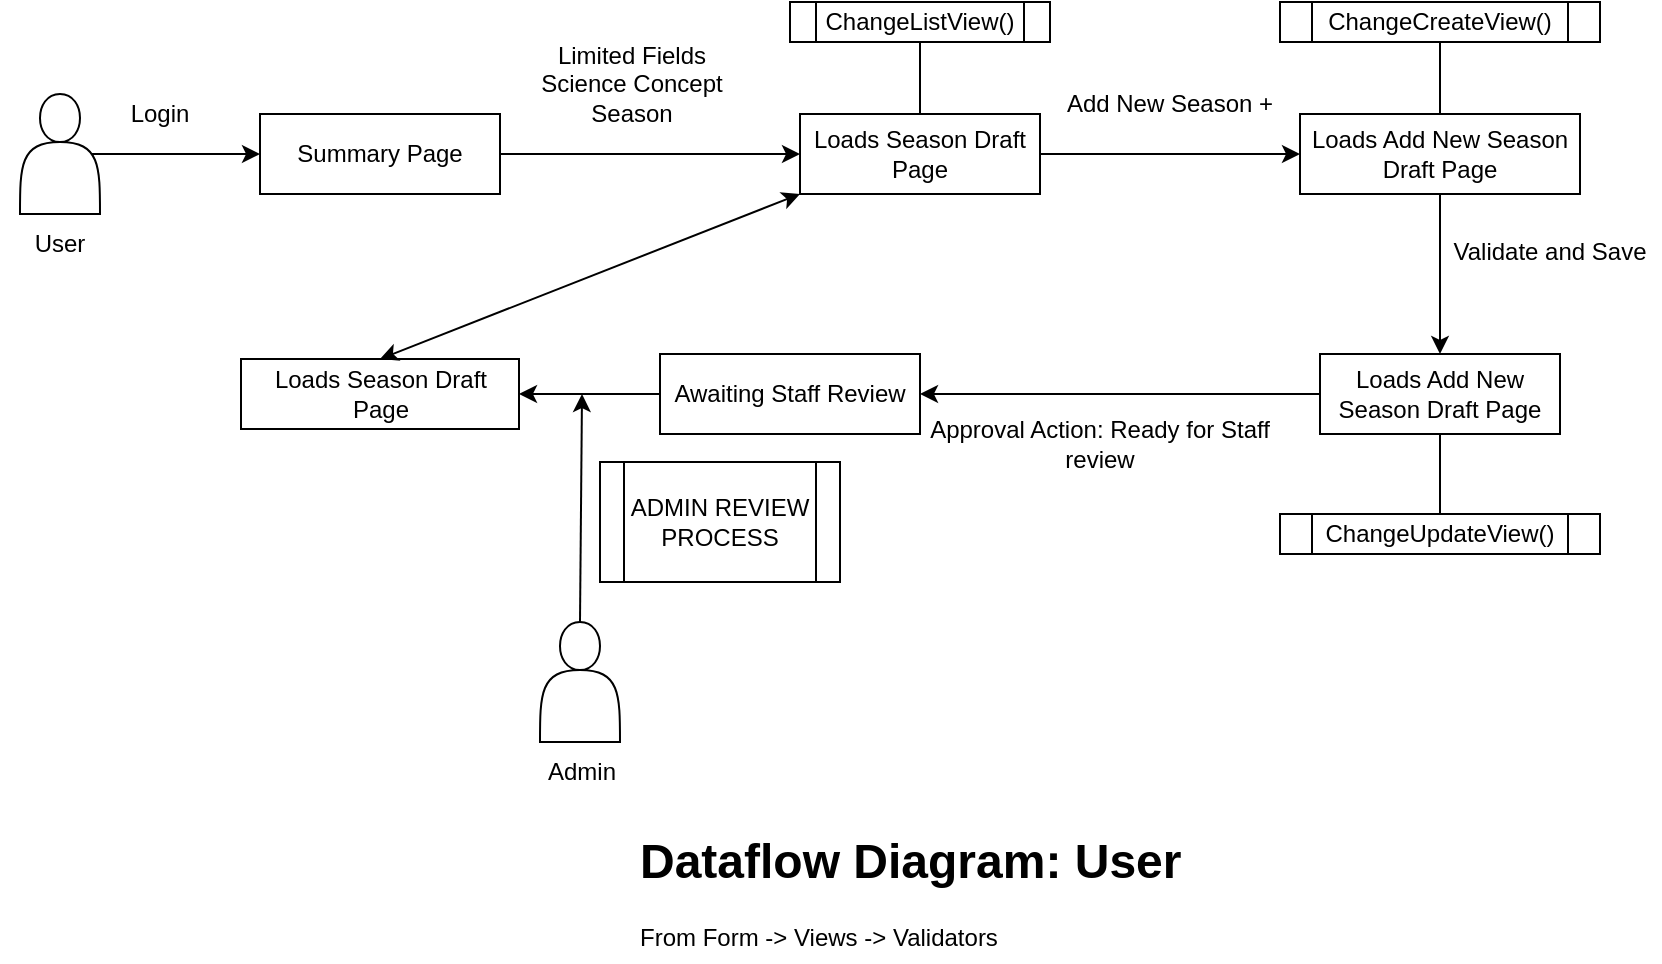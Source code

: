 <mxfile version="20.8.15" type="device"><diagram name="Page-1" id="52a04d89-c75d-2922-d76d-85b35f80e030"><mxGraphModel dx="1114" dy="916" grid="1" gridSize="10" guides="1" tooltips="1" connect="1" arrows="1" fold="1" page="1" pageScale="1" pageWidth="1100" pageHeight="850" background="none" math="0" shadow="0"><root><mxCell id="0"/><mxCell id="1" parent="0"/><mxCell id="x0V4HVZNv1oqKPSI668L-2" value="Summary Page" style="rounded=0;whiteSpace=wrap;html=1;" vertex="1" parent="1"><mxGeometry x="210" y="116" width="120" height="40" as="geometry"/></mxCell><mxCell id="x0V4HVZNv1oqKPSI668L-3" value="" style="endArrow=classic;html=1;rounded=0;entryX=0;entryY=0.5;entryDx=0;entryDy=0;exitX=0.9;exitY=0.5;exitDx=0;exitDy=0;exitPerimeter=0;" edge="1" parent="1" source="x0V4HVZNv1oqKPSI668L-43" target="x0V4HVZNv1oqKPSI668L-2"><mxGeometry width="50" height="50" relative="1" as="geometry"><mxPoint x="105" y="136" as="sourcePoint"/><mxPoint x="230" y="136" as="targetPoint"/></mxGeometry></mxCell><mxCell id="x0V4HVZNv1oqKPSI668L-7" value="Login" style="text;html=1;strokeColor=none;fillColor=none;align=center;verticalAlign=middle;whiteSpace=wrap;rounded=0;" vertex="1" parent="1"><mxGeometry x="130" y="106" width="60" height="20" as="geometry"/></mxCell><mxCell id="x0V4HVZNv1oqKPSI668L-10" value="Loads Season Draft Page" style="rounded=0;whiteSpace=wrap;html=1;" vertex="1" parent="1"><mxGeometry x="480" y="116" width="120" height="40" as="geometry"/></mxCell><mxCell id="x0V4HVZNv1oqKPSI668L-13" value="" style="endArrow=classic;html=1;rounded=0;exitX=0.5;exitY=1;exitDx=0;exitDy=0;entryX=0.5;entryY=0;entryDx=0;entryDy=0;" edge="1" parent="1" source="x0V4HVZNv1oqKPSI668L-16" target="x0V4HVZNv1oqKPSI668L-23"><mxGeometry width="50" height="50" relative="1" as="geometry"><mxPoint x="440" y="380" as="sourcePoint"/><mxPoint x="790" y="195" as="targetPoint"/></mxGeometry></mxCell><mxCell id="x0V4HVZNv1oqKPSI668L-14" value="" style="endArrow=classic;html=1;rounded=0;exitX=1;exitY=0.5;exitDx=0;exitDy=0;entryX=0;entryY=0.5;entryDx=0;entryDy=0;" edge="1" parent="1" source="x0V4HVZNv1oqKPSI668L-2" target="x0V4HVZNv1oqKPSI668L-10"><mxGeometry width="50" height="50" relative="1" as="geometry"><mxPoint x="520" y="406" as="sourcePoint"/><mxPoint x="390" y="136" as="targetPoint"/></mxGeometry></mxCell><mxCell id="x0V4HVZNv1oqKPSI668L-16" value="Loads Add New Season Draft Page" style="rounded=0;whiteSpace=wrap;html=1;" vertex="1" parent="1"><mxGeometry x="730" y="116" width="140" height="40" as="geometry"/></mxCell><mxCell id="x0V4HVZNv1oqKPSI668L-17" value="" style="endArrow=classic;html=1;rounded=0;exitX=1;exitY=0.5;exitDx=0;exitDy=0;entryX=0;entryY=0.5;entryDx=0;entryDy=0;" edge="1" parent="1" source="x0V4HVZNv1oqKPSI668L-10" target="x0V4HVZNv1oqKPSI668L-16"><mxGeometry width="50" height="50" relative="1" as="geometry"><mxPoint x="520" y="406" as="sourcePoint"/><mxPoint x="710" y="136" as="targetPoint"/></mxGeometry></mxCell><mxCell id="x0V4HVZNv1oqKPSI668L-18" value="Limited Fields&lt;br style=&quot;border-color: var(--border-color);&quot;&gt;Science Concept&lt;br style=&quot;border-color: var(--border-color);&quot;&gt;Season" style="text;html=1;strokeColor=none;fillColor=none;align=center;verticalAlign=middle;whiteSpace=wrap;rounded=0;" vertex="1" parent="1"><mxGeometry x="341" y="76" width="110" height="50" as="geometry"/></mxCell><mxCell id="x0V4HVZNv1oqKPSI668L-19" value="Add New Season +" style="text;html=1;strokeColor=none;fillColor=none;align=center;verticalAlign=middle;whiteSpace=wrap;rounded=0;" vertex="1" parent="1"><mxGeometry x="610" y="96" width="110" height="30" as="geometry"/></mxCell><mxCell id="x0V4HVZNv1oqKPSI668L-22" value="Validate and Save" style="text;html=1;strokeColor=none;fillColor=none;align=center;verticalAlign=middle;whiteSpace=wrap;rounded=0;rotation=0;" vertex="1" parent="1"><mxGeometry x="800" y="170" width="110" height="30" as="geometry"/></mxCell><mxCell id="x0V4HVZNv1oqKPSI668L-23" value="Loads Add New Season Draft Page" style="rounded=0;whiteSpace=wrap;html=1;" vertex="1" parent="1"><mxGeometry x="740" y="236" width="120" height="40" as="geometry"/></mxCell><mxCell id="x0V4HVZNv1oqKPSI668L-25" value="Awaiting Staff Review" style="rounded=0;whiteSpace=wrap;html=1;labelBackgroundColor=#ffffff;" vertex="1" parent="1"><mxGeometry x="410" y="236" width="130" height="40" as="geometry"/></mxCell><mxCell id="x0V4HVZNv1oqKPSI668L-26" value="Approval Action: Ready for Staff review" style="text;html=1;strokeColor=none;fillColor=none;align=center;verticalAlign=middle;whiteSpace=wrap;rounded=0;" vertex="1" parent="1"><mxGeometry x="540" y="266" width="180" height="30" as="geometry"/></mxCell><mxCell id="x0V4HVZNv1oqKPSI668L-27" value="" style="endArrow=classic;html=1;rounded=0;exitX=0;exitY=0.5;exitDx=0;exitDy=0;entryX=1;entryY=0.5;entryDx=0;entryDy=0;" edge="1" parent="1" source="x0V4HVZNv1oqKPSI668L-23" target="x0V4HVZNv1oqKPSI668L-25"><mxGeometry width="50" height="50" relative="1" as="geometry"><mxPoint x="520" y="336" as="sourcePoint"/><mxPoint x="570" y="286" as="targetPoint"/></mxGeometry></mxCell><mxCell id="x0V4HVZNv1oqKPSI668L-28" value="User" style="text;html=1;strokeColor=none;fillColor=none;align=center;verticalAlign=middle;whiteSpace=wrap;rounded=0;" vertex="1" parent="1"><mxGeometry x="80" y="166" width="60" height="30" as="geometry"/></mxCell><mxCell id="x0V4HVZNv1oqKPSI668L-30" value="Admin" style="text;html=1;strokeColor=none;fillColor=none;align=center;verticalAlign=middle;whiteSpace=wrap;rounded=0;" vertex="1" parent="1"><mxGeometry x="341" y="430" width="60" height="30" as="geometry"/></mxCell><mxCell id="x0V4HVZNv1oqKPSI668L-32" value="Loads Season Draft Page" style="rounded=0;whiteSpace=wrap;html=1;labelBackgroundColor=#ffffff;" vertex="1" parent="1"><mxGeometry x="200.5" y="238.5" width="139" height="35" as="geometry"/></mxCell><mxCell id="x0V4HVZNv1oqKPSI668L-33" value="" style="endArrow=classic;startArrow=classic;html=1;rounded=0;exitX=0.5;exitY=0;exitDx=0;exitDy=0;entryX=0;entryY=1;entryDx=0;entryDy=0;" edge="1" parent="1" source="x0V4HVZNv1oqKPSI668L-32" target="x0V4HVZNv1oqKPSI668L-10"><mxGeometry width="50" height="50" relative="1" as="geometry"><mxPoint x="520" y="310" as="sourcePoint"/><mxPoint x="570" y="260" as="targetPoint"/></mxGeometry></mxCell><mxCell id="x0V4HVZNv1oqKPSI668L-34" value="" style="endArrow=classic;html=1;rounded=0;exitX=0;exitY=0.5;exitDx=0;exitDy=0;entryX=1;entryY=0.5;entryDx=0;entryDy=0;" edge="1" parent="1" source="x0V4HVZNv1oqKPSI668L-25" target="x0V4HVZNv1oqKPSI668L-32"><mxGeometry width="50" height="50" relative="1" as="geometry"><mxPoint x="520" y="336" as="sourcePoint"/><mxPoint x="570" y="286" as="targetPoint"/></mxGeometry></mxCell><mxCell id="x0V4HVZNv1oqKPSI668L-35" value="" style="endArrow=classic;html=1;rounded=0;exitX=0.5;exitY=0;exitDx=0;exitDy=0;" edge="1" parent="1" source="x0V4HVZNv1oqKPSI668L-44"><mxGeometry width="50" height="50" relative="1" as="geometry"><mxPoint x="371" y="350" as="sourcePoint"/><mxPoint x="371" y="256" as="targetPoint"/></mxGeometry></mxCell><mxCell id="x0V4HVZNv1oqKPSI668L-36" value="ChangeListView()" style="shape=process;whiteSpace=wrap;html=1;backgroundOutline=1;labelBackgroundColor=#ffffff;" vertex="1" parent="1"><mxGeometry x="475" y="60" width="130" height="20" as="geometry"/></mxCell><mxCell id="x0V4HVZNv1oqKPSI668L-37" value="" style="endArrow=none;html=1;rounded=0;entryX=0.5;entryY=1;entryDx=0;entryDy=0;" edge="1" parent="1" target="x0V4HVZNv1oqKPSI668L-36"><mxGeometry width="50" height="50" relative="1" as="geometry"><mxPoint x="540" y="116" as="sourcePoint"/><mxPoint x="540" y="96" as="targetPoint"/></mxGeometry></mxCell><mxCell id="x0V4HVZNv1oqKPSI668L-38" value="ChangeCreateView()" style="shape=process;whiteSpace=wrap;html=1;backgroundOutline=1;labelBackgroundColor=#ffffff;" vertex="1" parent="1"><mxGeometry x="720" y="60" width="160" height="20" as="geometry"/></mxCell><mxCell id="x0V4HVZNv1oqKPSI668L-39" value="" style="endArrow=none;html=1;rounded=0;entryX=0.5;entryY=1;entryDx=0;entryDy=0;exitX=0.5;exitY=0;exitDx=0;exitDy=0;" edge="1" parent="1" source="x0V4HVZNv1oqKPSI668L-41" target="x0V4HVZNv1oqKPSI668L-23"><mxGeometry width="50" height="50" relative="1" as="geometry"><mxPoint x="520" y="336" as="sourcePoint"/><mxPoint x="570" y="286" as="targetPoint"/></mxGeometry></mxCell><mxCell id="x0V4HVZNv1oqKPSI668L-40" value="" style="endArrow=none;html=1;rounded=0;entryX=0.5;entryY=1;entryDx=0;entryDy=0;exitX=0.5;exitY=0;exitDx=0;exitDy=0;" edge="1" parent="1" source="x0V4HVZNv1oqKPSI668L-16" target="x0V4HVZNv1oqKPSI668L-38"><mxGeometry width="50" height="50" relative="1" as="geometry"><mxPoint x="520" y="326" as="sourcePoint"/><mxPoint x="800" y="96" as="targetPoint"/></mxGeometry></mxCell><mxCell id="x0V4HVZNv1oqKPSI668L-41" value="ChangeUpdateView()" style="shape=process;whiteSpace=wrap;html=1;backgroundOutline=1;labelBackgroundColor=#ffffff;" vertex="1" parent="1"><mxGeometry x="720" y="316" width="160" height="20" as="geometry"/></mxCell><mxCell id="x0V4HVZNv1oqKPSI668L-43" value="" style="shape=actor;whiteSpace=wrap;html=1;labelBackgroundColor=#ffffff;" vertex="1" parent="1"><mxGeometry x="90" y="106" width="40" height="60" as="geometry"/></mxCell><mxCell id="x0V4HVZNv1oqKPSI668L-44" value="" style="shape=actor;whiteSpace=wrap;html=1;labelBackgroundColor=#ffffff;" vertex="1" parent="1"><mxGeometry x="350" y="370" width="40" height="60" as="geometry"/></mxCell><mxCell id="x0V4HVZNv1oqKPSI668L-45" value="ADMIN REVIEW PROCESS" style="shape=process;whiteSpace=wrap;html=1;backgroundOutline=1;labelBackgroundColor=#ffffff;" vertex="1" parent="1"><mxGeometry x="380" y="290" width="120" height="60" as="geometry"/></mxCell><mxCell id="x0V4HVZNv1oqKPSI668L-47" value="&lt;h1&gt;Dataflow Diagram: User&lt;/h1&gt;&lt;div&gt;From Form -&amp;gt; Views -&amp;gt; Validators&lt;/div&gt;" style="text;html=1;strokeColor=none;fillColor=none;spacing=5;spacingTop=-20;whiteSpace=wrap;overflow=hidden;rounded=0;" vertex="1" parent="1"><mxGeometry x="395" y="470" width="310" height="70" as="geometry"/></mxCell></root></mxGraphModel></diagram></mxfile>
